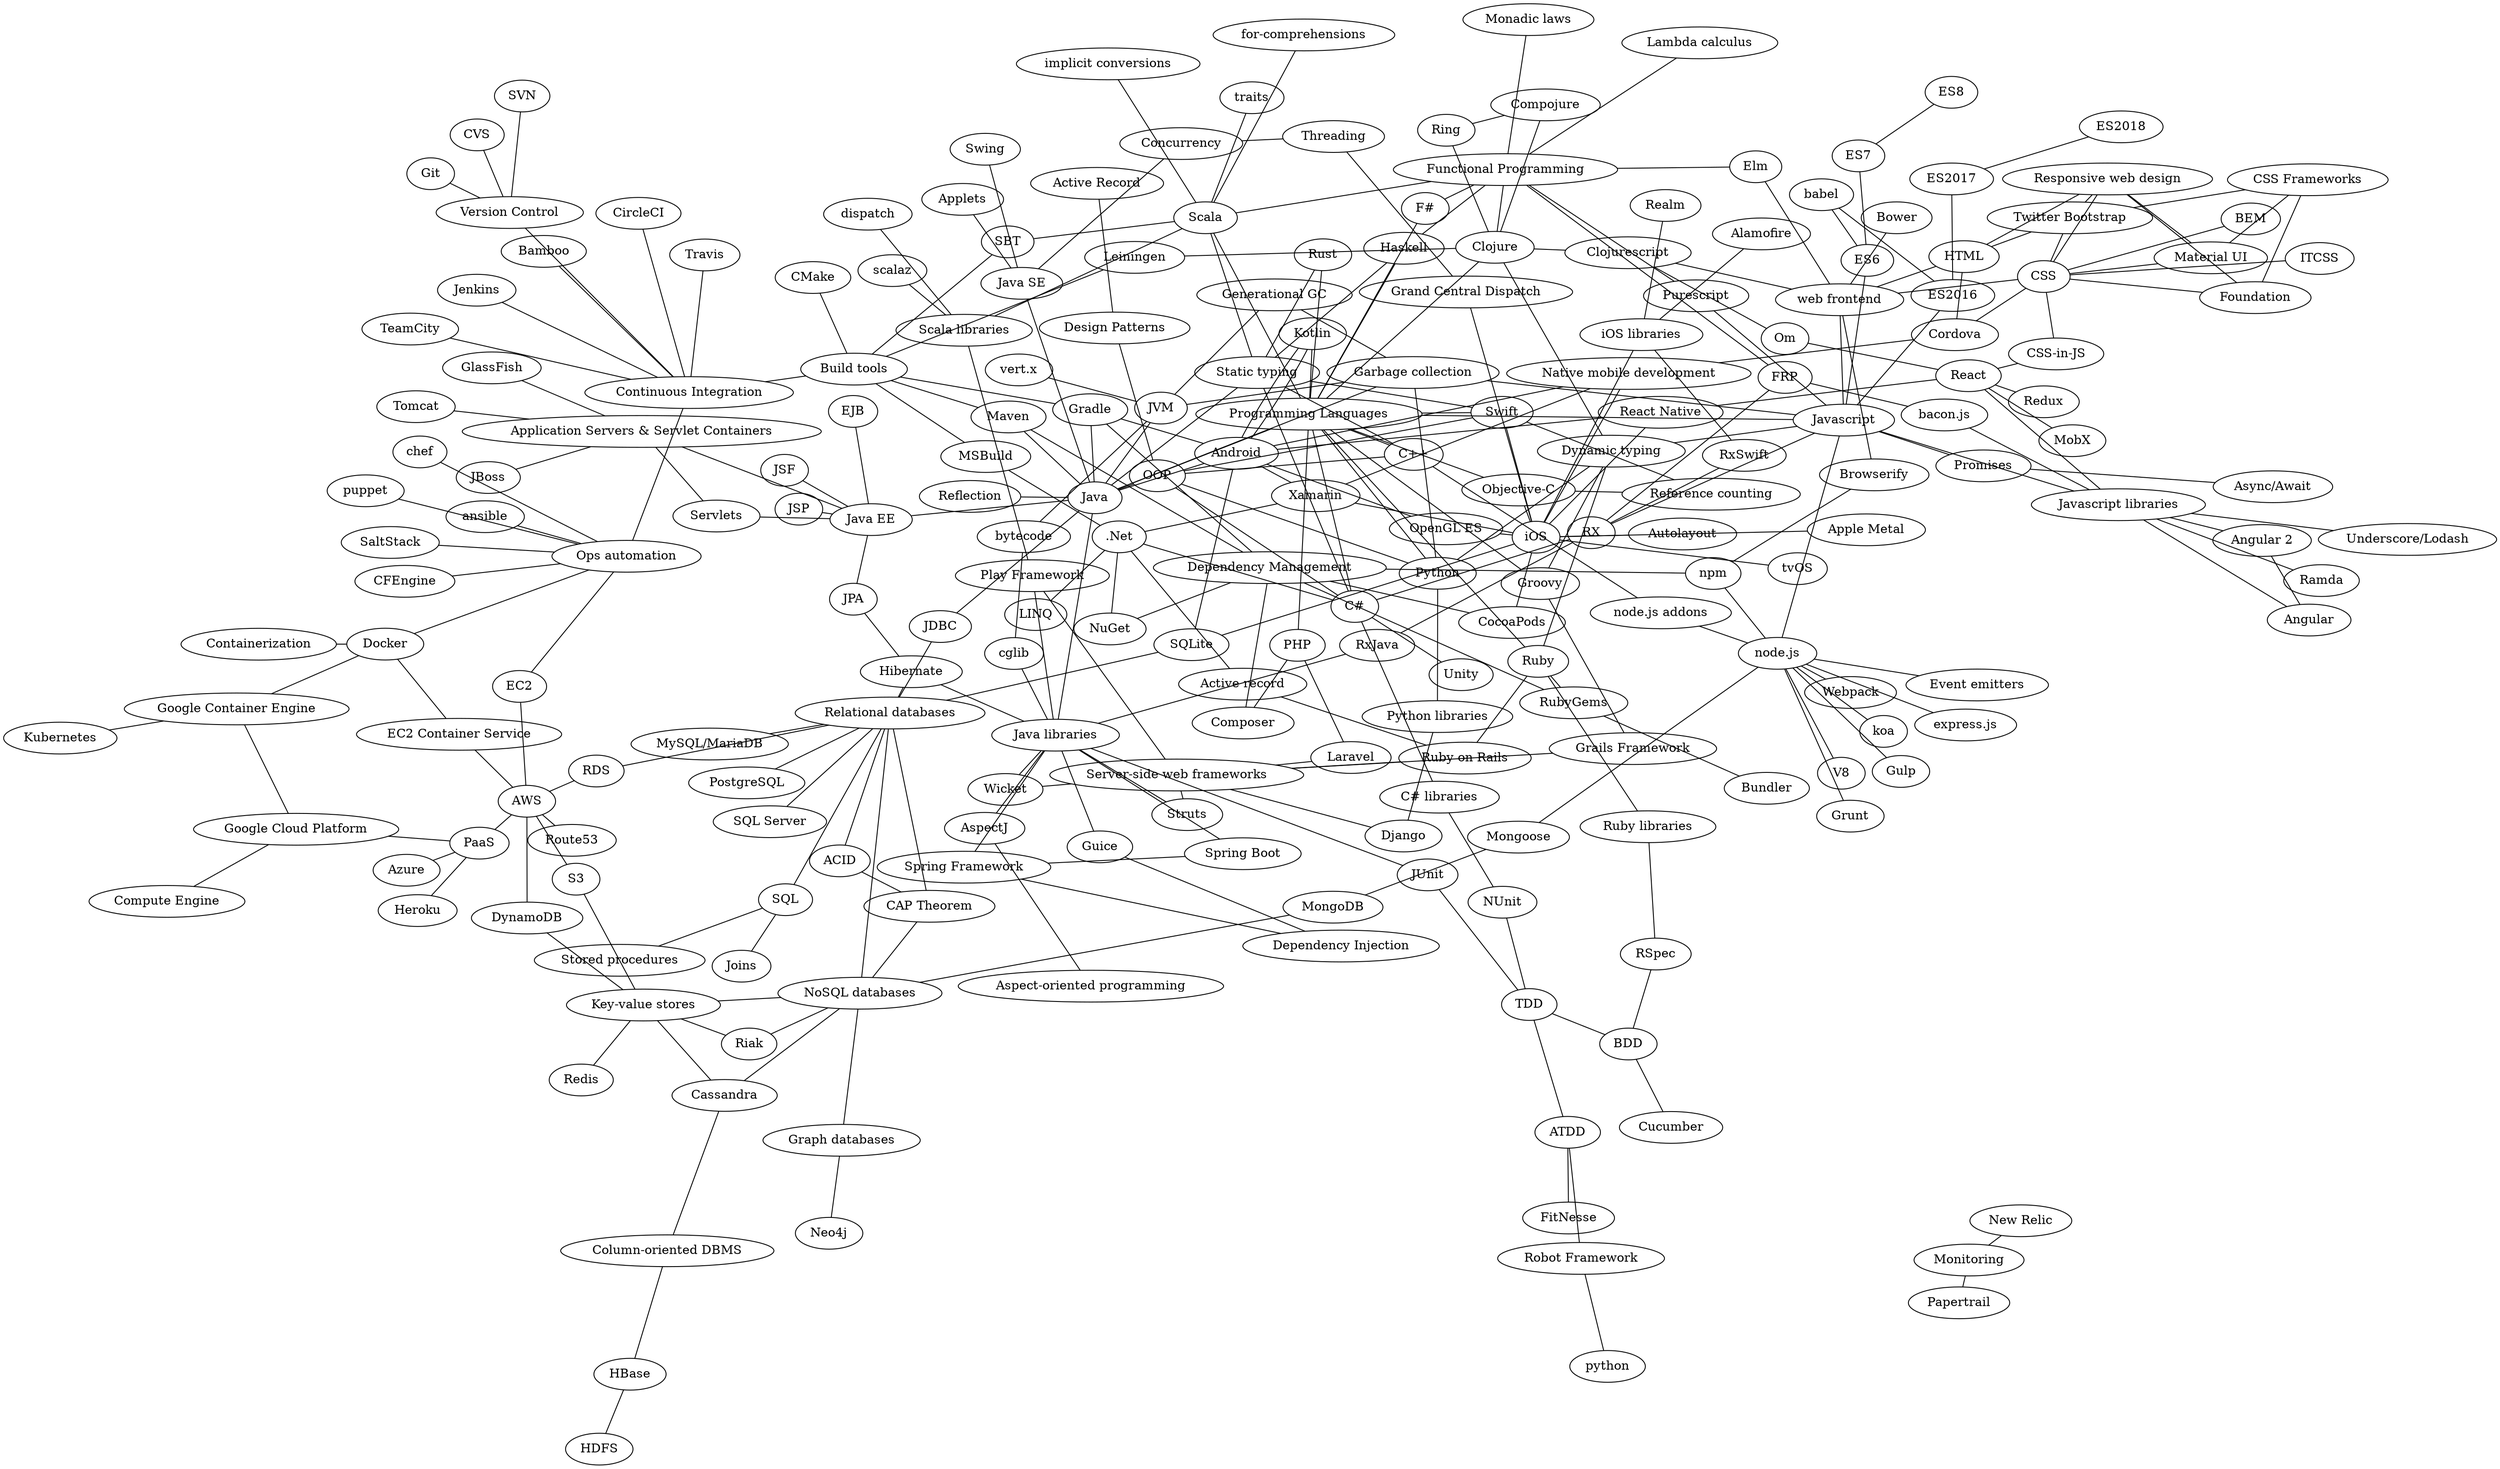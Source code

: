 graph software_concepts {
  layout="fdp";
  Java -- JVM -- bytecode
  Java -- OOP
  JVM -- "Garbage collection"
  "Garbage collection" -- "Generational GC" -- JVM

  JVM -- "vert.x"

  Java -- "Java libraries"
  Java -- Reflection

  "Java libraries" -- Hibernate -- "Relational databases"
  Java -- JDBC -- "Relational databases"

  "Programming Languages" -- Java
  "Programming Languages" -- Scala -- "Scala libraries"
  "Programming Languages" -- Python -- "Python libraries"
  "Programming Languages" -- Javascript
  "Programming Languages" -- "C++"
  "Programming Languages" -- "Objective-C"
  "Programming Languages" -- Swift
  "Programming Languages" -- Haskell
  "Programming Languages" -- Clojure
  "Programming Languages" -- "C#"
  "Programming Languages" -- "F#"
  "Programming Languages" -- "Ruby"
  "Programming Languages" -- Rust
  "Programming Languages" -- Groovy
  "Programming Languages" -- Kotlin -- Android
  "Programming Languages" -- PHP -- Composer -- "Dependency Management"

  PHP -- Laravel -- "Server-side web frameworks"

  "Dependency Management" -- Maven
  "Dependency Management" -- Gradle
  "Dependency Management" -- npm
  "Dependency Management" -- CocoaPods -- iOS
  "Dependency Management" -- RubyGems -- Ruby
  "Dependency Management" -- NuGet -- ".Net"
  RubyGems -- Bundler

  "Dependency Injection" -- "Spring Framework" -- "Java libraries"
  "Dependency Injection" -- "Guice" -- "Java libraries"

  "Java libraries" -- "Spring Boot" -- "Spring Framework"
  "Java libraries" -- "AspectJ" -- "Aspect-oriented programming"
  "Java libraries" -- cglib -- bytecode

  "Continuous Integration" -- Jenkins
  "Continuous Integration" -- Travis
  "Continuous Integration" -- CircleCI
  "Continuous Integration" -- TeamCity
  "Continuous Integration" -- Bamboo

  "Build tools" -- Leiningen -- Clojure

  "Build tools" -- Maven
  "Build tools" -- Gradle
  "Build tools" -- "Continuous Integration"
  "Build tools" -- CMake
  "Build tools" -- MSBuild -- ".Net"
  "Build tools" -- SBT -- Scala

  "C#" -- ".Net"
  "C#" -- "C# libraries"
  "C#" -- OOP

  "Ops automation" -- ansible
  "Ops automation" -- chef
  "Ops automation" -- puppet
  "Ops automation" -- SaltStack
  "Ops automation" -- CFEngine
  "Ops automation" -- "Continuous Integration"

  "Ops automation" -- Docker
  Containerization -- Docker

  "Version Control" -- "Continuous Integration"
  "Version Control" -- Git
  "Version Control" -- SVN
  "Version Control" -- CVS

  "Monitoring" -- "New Relic"
  "Monitoring" -- "Papertrail"

  PaaS -- AWS
  PaaS -- Heroku
  PaaS -- "Google Cloud Platform"
  PaaS -- Azure

  "Google Cloud Platform" -- "Compute Engine"
  "Google Cloud Platform" -- "Google Container Engine" -- Docker
  "Google Container Engine" -- Kubernetes

  AWS -- S3
  AWS -- DynamoDB -- "Key-value stores"
  AWS -- RDS -- "Relational databases"
  AWS -- EC2 -- "Ops automation"
  AWS -- "EC2 Container Service" -- Docker
  AWS -- Route53


  npm -- "node.js"

  Gradle -- Java
  Gradle -- Android
  Java -- Android

  "Static typing" -- Java
  "Static typing" -- Scala
  "Static typing" -- "C++"
  "Static typing" -- Swift
  "Static typing" -- Haskell
  "Static typing" -- "C#"
  "Static typing" -- Rust

  "Dynamic typing" -- Python
  "Dynamic typing" -- Javascript
  "Dynamic typing" -- Clojure
  "Dynamic typing" -- Groovy
  "Dynamic typing" -- Ruby

  Java -- "Java EE" -- "Application Servers & Servlet Containers"
  "Application Servers & Servlet Containers" -- Tomcat
  "Application Servers & Servlet Containers" -- JBoss
  "Application Servers & Servlet Containers" -- GlassFish
  "Application Servers & Servlet Containers" -- Servlets

  "Java EE" -- JPA -- Hibernate
  "Java EE" -- EJB
  "Java EE" -- JSP
  "Java EE" -- Servlets
  "Java EE" -- JSF

  Java -- "Java SE"
  "Java SE" -- Applets
  "Java SE" -- Swing
  "Java SE" -- Concurrency -- Threading

  Swift -- iOS
  "Objective-C" -- iOS

  Android -- Kotlin

  Maven -- Java

  OOP -- "Design Patterns"
  "Design Patterns" -- "Active Record"

  Python -- OOP
  Python -- "Garbage collection"

  "C++" -- "OOP"

  Scala -- "Functional Programming"
  Scala -- traits
  Scala -- "implicit conversions"
  Scala -- "for-comprehensions"
  "F#" -- "Functional Programming"

  Swift -- "Reference counting" -- "Objective-C"
  Swift -- OOP

  Haskell -- "Functional Programming"
  Clojure -- "Functional Programming"

  Clojure -- Compojure
  Clojure -- Ring -- Compojure

  Clojure -- Clojurescript

  Clojurescript -- "web frontend"
  Clojurescript -- Om -- React

  "Functional Programming" -- "Lambda calculus"
  "Functional Programming" -- "Monadic laws"

  Javascript -- "node.js"
  Javascript -- "web frontend"
  Javascript -- ES6 -- ES7 -- ES8
  Javascript -- ES2016 -- ES2017 -- ES2018
  Javascript -- Promises -- "Async/Await"
  Javascript -- "Garbage collection" -- Java

  "node.js" -- Grunt
  "node.js" -- Gulp
  "node.js" -- Webpack
  "web frontend" -- Browserify -- npm
  "web frontend" -- Bower

  ES6 -- babel
  ES2016 -- babel

  Javascript -- "Javascript libraries"

  "Javascript libraries" -- Angular
  "Javascript libraries" -- "Angular 2"
  Angular -- "Angular 2"
  "Javascript libraries" -- React -- Redux
  React -- MobX
  React -- "CSS-in-JS" -- CSS

  "Javascript libraries" -- "Underscore/Lodash"
  "Javascript libraries" -- Ramda

  "web frontend" -- HTML
  "web frontend" -- CSS -- BEM
  CSS -- ITCSS

  React -- "React Native" -- iOS
  "React Native" -- Android

  CSS -- "Twitter Bootstrap" -- "CSS Frameworks"
  CSS -- "Foundation" -- "CSS Frameworks"
  CSS -- "Material UI" -- "CSS Frameworks"
  HTML -- "Twitter Bootstrap"

  "Twitter Bootstrap" -- "Responsive web design"
  "Foundation" -- "Responsive web design"
  "Material UI" -- "Responsive web design"

  CSS -- "Responsive web design"
  HTML -- "Responsive web design"

  "node.js" -- V8
  "node.js" -- "Event emitters"
  "node.js" -- "node.js addons" -- "C++"

  "node.js" -- "express.js"
  "node.js" -- "koa"

  "Relational databases" -- "NoSQL databases"

  SQL -- "Relational databases" -- PostgreSQL
  "Relational databases" -- "MySQL/MariaDB"
  "Relational databases" -- "SQL Server"
  "Relational databases" -- SQLite

  "Key-value stores" -- Riak
  "Key-value stores" -- Redis
  "Key-value stores" -- Cassandra -- "Column-oriented DBMS"
  "Column-oriented DBMS" -- HBase -- HDFS
  "Key-value stores" -- S3

  SQL -- Joins
  SQL -- "Stored procedures"

  "Relational databases" -- ACID

  "NoSQL databases" -- MongoDB
  "NoSQL databases" -- Riak
  "NoSQL databases" -- Cassandra

  MongoDB -- Mongoose -- "node.js"

  "NoSQL databases" -- "Key-value stores"
  "NoSQL databases" -- "Graph databases" -- Neo4j

  "NoSQL databases" -- "CAP Theorem" -- "Relational databases"
  "CAP Theorem" -- ACID

  FRP -- "Functional Programming"
  FRP -- "bacon.js" -- "Javascript libraries"
  FRP -- RX -- Javascript
  RX -- RxJava -- "Java libraries"
  RX -- RxSwift
  RX -- "C#"

  "Functional Programming" -- Elm -- "web frontend"
  "Functional Programming" -- Purescript -- Javascript

  ".Net" -- LINQ
  "C#" -- Unity
  "Active record" -- ".Net"
  "Active record" -- "Ruby on Rails"


  "Server-side web frameworks" -- "Ruby on Rails"
  "Server-side web frameworks" -- Django
  "Server-side web frameworks" -- Wicket
  "Server-side web frameworks" -- Struts
  "Server-side web frameworks" -- "Play Framework"
  "Server-side web frameworks" -- "Grails Framework" -- Groovy

  Ruby -- "Ruby on Rails"
  Ruby -- "Ruby libraries"
  "Python libraries" -- Django
  "Java libraries" -- Wicket
  "Java libraries" -- Struts
  "Java libraries" -- "Play Framework"
  "Scala libraries" -- "Play Framework"
  "Scala libraries" -- scalaz
  "Scala libraries" -- dispatch

  "Native mobile development" -- iOS
  "Native mobile development" -- Android
  "Native mobile development" -- Cordova
  "Native mobile development" -- Xamarin

  Xamarin -- Android
  Xamarin -- iOS
  Xamarin -- ".Net"

  Cordova -- HTML
  Cordova -- CSS

  iOS -- Autolayout
  iOS -- "Grand Central Dispatch" -- Threading

  iOS -- "OpenGL ES"
  Android -- "OpenGL ES"

  iOS -- "Apple Metal"
  iOS -- tvOS

  iOS -- SQLite
  Android -- SQLite

  iOS -- "iOS libraries" -- Realm
  "iOS libraries" -- Alamofire
  "iOS libraries" -- RxSwift

  TDD -- BDD
  TDD -- ATDD
  ATDD -- "Robot Framework" -- python
  ATDD -- FitNesse
  BDD -- RSpec -- "Ruby libraries"
  BDD -- Cucumber
  TDD -- JUnit -- "Java libraries"
  TDD -- NUnit -- "C# libraries"


}
